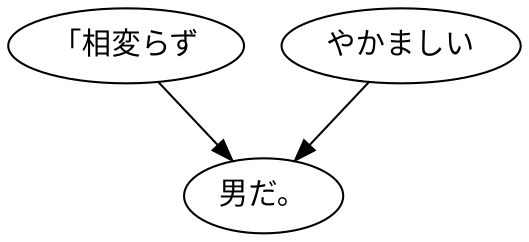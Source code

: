 digraph graph3455 {
	node0 [label="「相変らず"];
	node1 [label="やかましい"];
	node2 [label="男だ。"];
	node0 -> node2;
	node1 -> node2;
}
